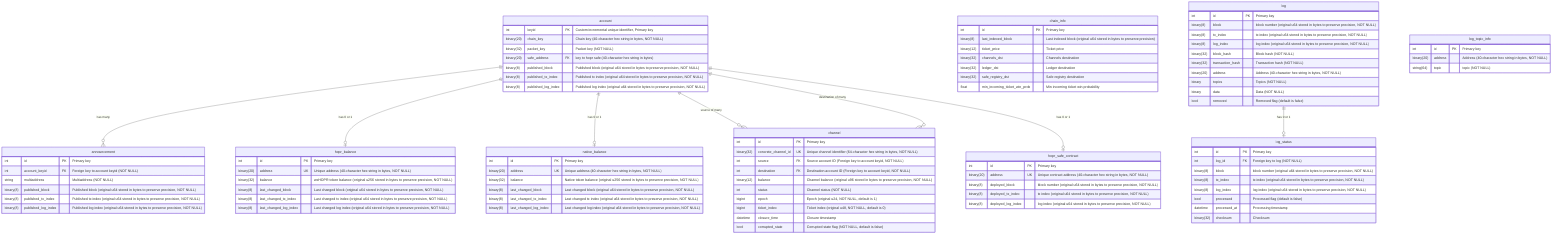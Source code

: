 erDiagram
    account {
        int keyid PK "Custom incremental unique identifier, Primary key"
        binary(20) chain_key "Chain key (40-character hex string in bytes, NOT NULL)"
        binary(32) packet_key "Packet key (NOT NULL)"
        binary(20) safe_address FK "key to hopr safe (40-character hex string in bytes)"
        binary(8) published_block "Published block (original u64 stored in bytes to preserve precision, NOT NULL)"
        binary(8) published_tx_index "Published tx index (original u64 stored in bytes to preserve precision, NOT NULL)"
        binary(8) published_log_index "Published log index (original u64 stored in bytes to preserve precision, NOT NULL)"
    }

    announcement {
        int id PK "Primary key"
        int account_keyid FK "Foreign key to account keyid (NOT NULL)"
        string multiaddress "Multiaddress (NOT NULL)"
        binary(8) published_block "Published block (original u64 stored in bytes to preserve precision, NOT NULL)"
        binary(8) published_tx_index "Published tx index (original u64 stored in bytes to preserve precision, NOT NULL)"
        binary(8) published_log_index "Published log index (original u64 stored in bytes to preserve precision, NOT NULL)"
    }

    channel {
        int id PK "Primary key"
        binary(32) concrete_channel_id UK "Unique channel identifier (64-character hex string in bytes, NOT NULL)"
        int source FK "Source account ID (Foreign key to account keyid, NOT NULL)"
        int destination FK "Destination account ID (Foreign key to account keyid, NOT NULL)"
        binary(12) balance "Channel balance (original u96 stored in bytes to preserve precision, NOT NULL)"
        int status "Channel status (NOT NULL)"
        bigint epoch "Epoch (original u24, NOT NULL, default is 1)"
        bigint ticket_index "Ticket index (original u48, NOT NULL, default is 0)"
        datetime closure_time "Closure timestamp"
        bool corrupted_state "Corrupted state flag (NOT NULL, default is false)"
    }

    hopr_balance {
        int id PK "Primary key"
        binary(20) address UK "Unique address (40-character hex string in bytes, NOT NULL)"
        binary(32) balance "wxHOPR token balance (original u256 stored in bytes to preserve precision, NOT NULL)"
        binary(8) last_changed_block "Last changed block (original u64 stored in bytes to preserve precision, NOT NULL)"
        binary(8) last_changed_tx_index "Last changed tx index (original u64 stored in bytes to preserve precision, NOT NULL)"
        binary(8) last_changed_log_index "Last changed log index (original u64 stored in bytes to preserve precision, NOT NULL)"
    }

    native_balance {
        int id PK "Primary key"
        binary(20) address UK "Unique address (40-character hex string in bytes, NOT NULL)"
        binary(32) balance "Native token balance (original u256 stored in bytes to preserve precision, NOT NULL)"
        binary(8) last_changed_block "Last changed block (original u64 stored in bytes to preserve precision, NOT NULL)"
        binary(8) last_changed_tx_index "Last changed tx index (original u64 stored in bytes to preserve precision, NOT NULL)"
        binary(8) last_changed_log_index "Last changed log index (original u64 stored in bytes to preserve precision, NOT NULL)"
    }

    chain_info {
        int id PK "Primary key"
        binary(8) last_indexed_block "Last indexed block (original u64 stored in bytes to preserve precision)"
        binary(12) ticket_price "Ticket price"
        binary(32) channels_dst "Channels destination"
        binary(32) ledger_dst "Ledger destination"
        binary(32) safe_registry_dst "Safe registry destination"
        float min_incoming_ticket_win_prob "Min incoming ticket win probability"
    }

    log {
        int id PK "Primary key"
        binary(8) block "block number (original u64 stored in bytes to preserve precision, NOT NULL)"
        binary(8) tx_index "tx index (original u64 stored in bytes to preserve precision, NOT NULL)"
        binary(8) log_index "log index (original u64 stored in bytes to preserve precision, NOT NULL)"
        binary(32) block_hash "Block hash (NOT NULL)"
        binary(32) transaction_hash "Transaction hash (NOT NULL)"
        binary(20) address "Address (40-character hex string in bytes, NOT NULL)"
        binary topics "Topics (NOT NULL)"
        binary data "Data (NOT NULL)"
        bool removed "Removed flag (default is false)"
    }
    %% Composite unique constraint: UNIQUE(block_number, tx_index, log_index)

    log_status {
        int id PK "Primary key"
        int log_id FK "Foreign key to log (NOT NULL)"
        binary(8) block "block number (original u64 stored in bytes to preserve precision, NOT NULL)"
        binary(8) tx_index "tx index (original u64 stored in bytes to preserve precision, NOT NULL)"
        binary(8) log_index "log index (original u64 stored in bytes to preserve precision, NOT NULL)"
        bool processed "Processed flag (default is false)"
        datetime processed_at "Processing timestamp"
        binary(32) checksum "Checksum"
    }
    %% Composite unique constraint: UNIQUE(block_number, tx_index, log_index)

    log_topic_info {
        int id PK "Primary key"
        binary(20) address "Address (40-character hex string in bytes, NOT NULL)"
        string(64) topic "topic (NOT NULL)"
    }

    hopr_safe_contract {
        int id PK "Primary key"
        binary(20) address UK "Unique contract address (40-character hex string in bytes, NOT NULL)"
        binary(8) deployed_block "block number (original u64 stored in bytes to preserve precision, NOT NULL)"
        binary(8) deployed_tx_index "tx index (original u64 stored in bytes to preserve precision, NOT NULL)"
        binary(8) deployed_log_index "log index (original u64 stored in bytes to preserve precision, NOT NULL)"
    }

    %% ========================================
    %% RELATIONSHIPS
    %% ========================================

    account ||--o{ announcement : "has many"
    account ||--o| hopr_balance : "has 0 or 1"
    account ||--o| native_balance : "has 0 or 1"
    account ||--o{ channel : "source of many"
    account ||--o{ channel : "destination of many"
    account ||--o| hopr_safe_contract : "has 0 or 1"
    log ||--o| log_status : "has 0 or 1"